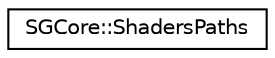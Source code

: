 digraph "Graphical Class Hierarchy"
{
 // LATEX_PDF_SIZE
  edge [fontname="Helvetica",fontsize="10",labelfontname="Helvetica",labelfontsize="10"];
  node [fontname="Helvetica",fontsize="10",shape=record];
  rankdir="LR";
  Node0 [label="SGCore::ShadersPaths",height=0.2,width=0.4,color="black", fillcolor="white", style="filled",URL="$structSGCore_1_1ShadersPaths.html",tooltip=" "];
}
